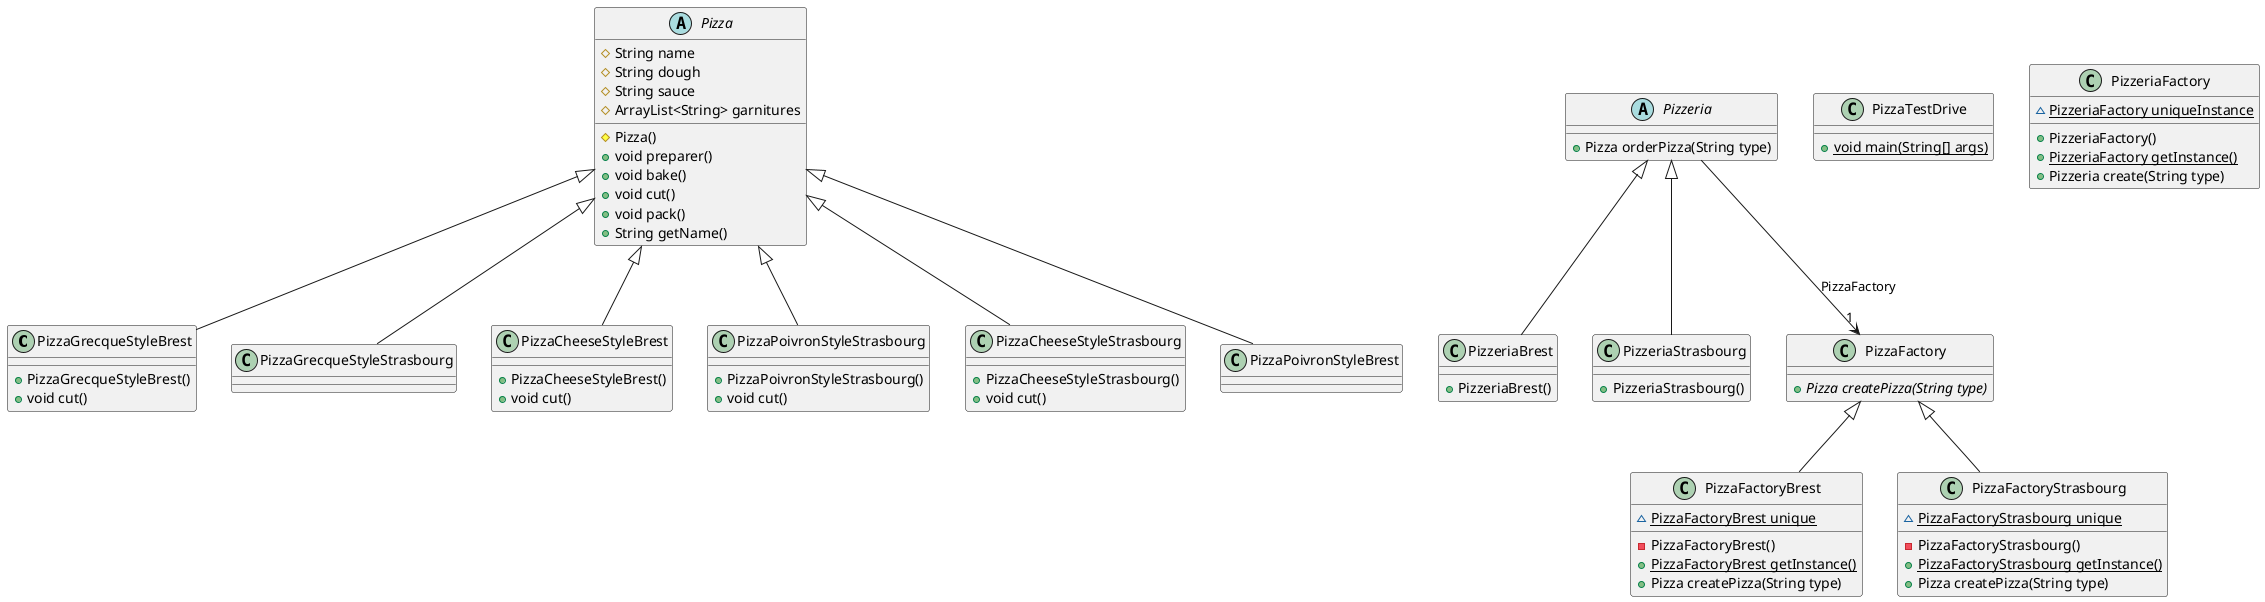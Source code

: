 @startuml
class PizzaGrecqueStyleBrest [[java:pizza.PizzaGrecqueStyleBrest]] {
	+PizzaGrecqueStyleBrest()
	+void cut()
}
class Pizza [[java:pizza.Pizza]] {
}
Pizza <|-- PizzaGrecqueStyleBrest
class PizzaGrecqueStyleStrasbourg [[java:pizza.PizzaGrecqueStyleStrasbourg]] {
}
class Pizza [[java:pizza.Pizza]] {
}
Pizza <|-- PizzaGrecqueStyleStrasbourg
class PizzeriaBrest [[java:pizzeria.PizzeriaBrest]] {
	+PizzeriaBrest()
}
class Pizzeria [[java:pizzeria.Pizzeria]] {
}
Pizzeria <|-- PizzeriaBrest
class PizzeriaStrasbourg [[java:pizzeria.PizzeriaStrasbourg]] {
	+PizzeriaStrasbourg()
}
class Pizzeria [[java:pizzeria.Pizzeria]] {
}
Pizzeria <|-- PizzeriaStrasbourg
class PizzaCheeseStyleBrest [[java:pizza.PizzaCheeseStyleBrest]] {
	+PizzaCheeseStyleBrest()
	+void cut()
}
class Pizza [[java:pizza.Pizza]] {
}
Pizza <|-- PizzaCheeseStyleBrest
class PizzaPoivronStyleStrasbourg [[java:pizza.PizzaPoivronStyleStrasbourg]] {
	+PizzaPoivronStyleStrasbourg()
	+void cut()
}
class Pizza [[java:pizza.Pizza]] {
}
Pizza <|-- PizzaPoivronStyleStrasbourg
abstract class Pizzeria [[java:pizzeria.Pizzeria]] {
	+Pizza orderPizza(String type)
}
class PizzaFactory [[java:pizzaFactory.PizzaFactory]] {
}
Pizzeria --> "1" PizzaFactory : PizzaFactory
class PizzaTestDrive [[java:PizzaTestDrive]] {
	+{static}void main(String[] args)
}
class PizzaCheeseStyleStrasbourg [[java:pizza.PizzaCheeseStyleStrasbourg]] {
	+PizzaCheeseStyleStrasbourg()
	+void cut()
}
class Pizza [[java:pizza.Pizza]] {
}
Pizza <|-- PizzaCheeseStyleStrasbourg
class PizzeriaFactory [[java:pizzeria.PizzeriaFactory]] {
	~{static}PizzeriaFactory uniqueInstance
	+PizzeriaFactory()
	+{static}PizzeriaFactory getInstance()
	+Pizzeria create(String type)
}
abstract class PizzaFactory [[java:pizzaFactory.PizzaFactory]] {
	+{abstract}Pizza createPizza(String type)
}
class PizzaFactoryBrest [[java:pizzaFactory.PizzaFactoryBrest]] {
	~{static}PizzaFactoryBrest unique
	-PizzaFactoryBrest()
	+{static}PizzaFactoryBrest getInstance()
	+Pizza createPizza(String type)
}
class PizzaFactory [[java:pizzaFactory.PizzaFactory]] {
}
PizzaFactory <|-- PizzaFactoryBrest
class PizzaFactoryStrasbourg [[java:pizzaFactory.PizzaFactoryStrasbourg]] {
	~{static}PizzaFactoryStrasbourg unique
	-PizzaFactoryStrasbourg()
	+{static}PizzaFactoryStrasbourg getInstance()
	+Pizza createPizza(String type)
}
class PizzaFactory [[java:pizzaFactory.PizzaFactory]] {
}
PizzaFactory <|-- PizzaFactoryStrasbourg
class PizzaPoivronStyleBrest [[java:pizza.PizzaPoivronStyleBrest]] {
}
class Pizza [[java:pizza.Pizza]] {
}
Pizza <|-- PizzaPoivronStyleBrest
abstract class Pizza [[java:pizza.Pizza]] {
	#String name
	#String dough
	#String sauce
	#ArrayList<String> garnitures
	#Pizza()
	+void preparer()
	+void bake()
	+void cut()
	+void pack()
	+String getName()
}

@enduml